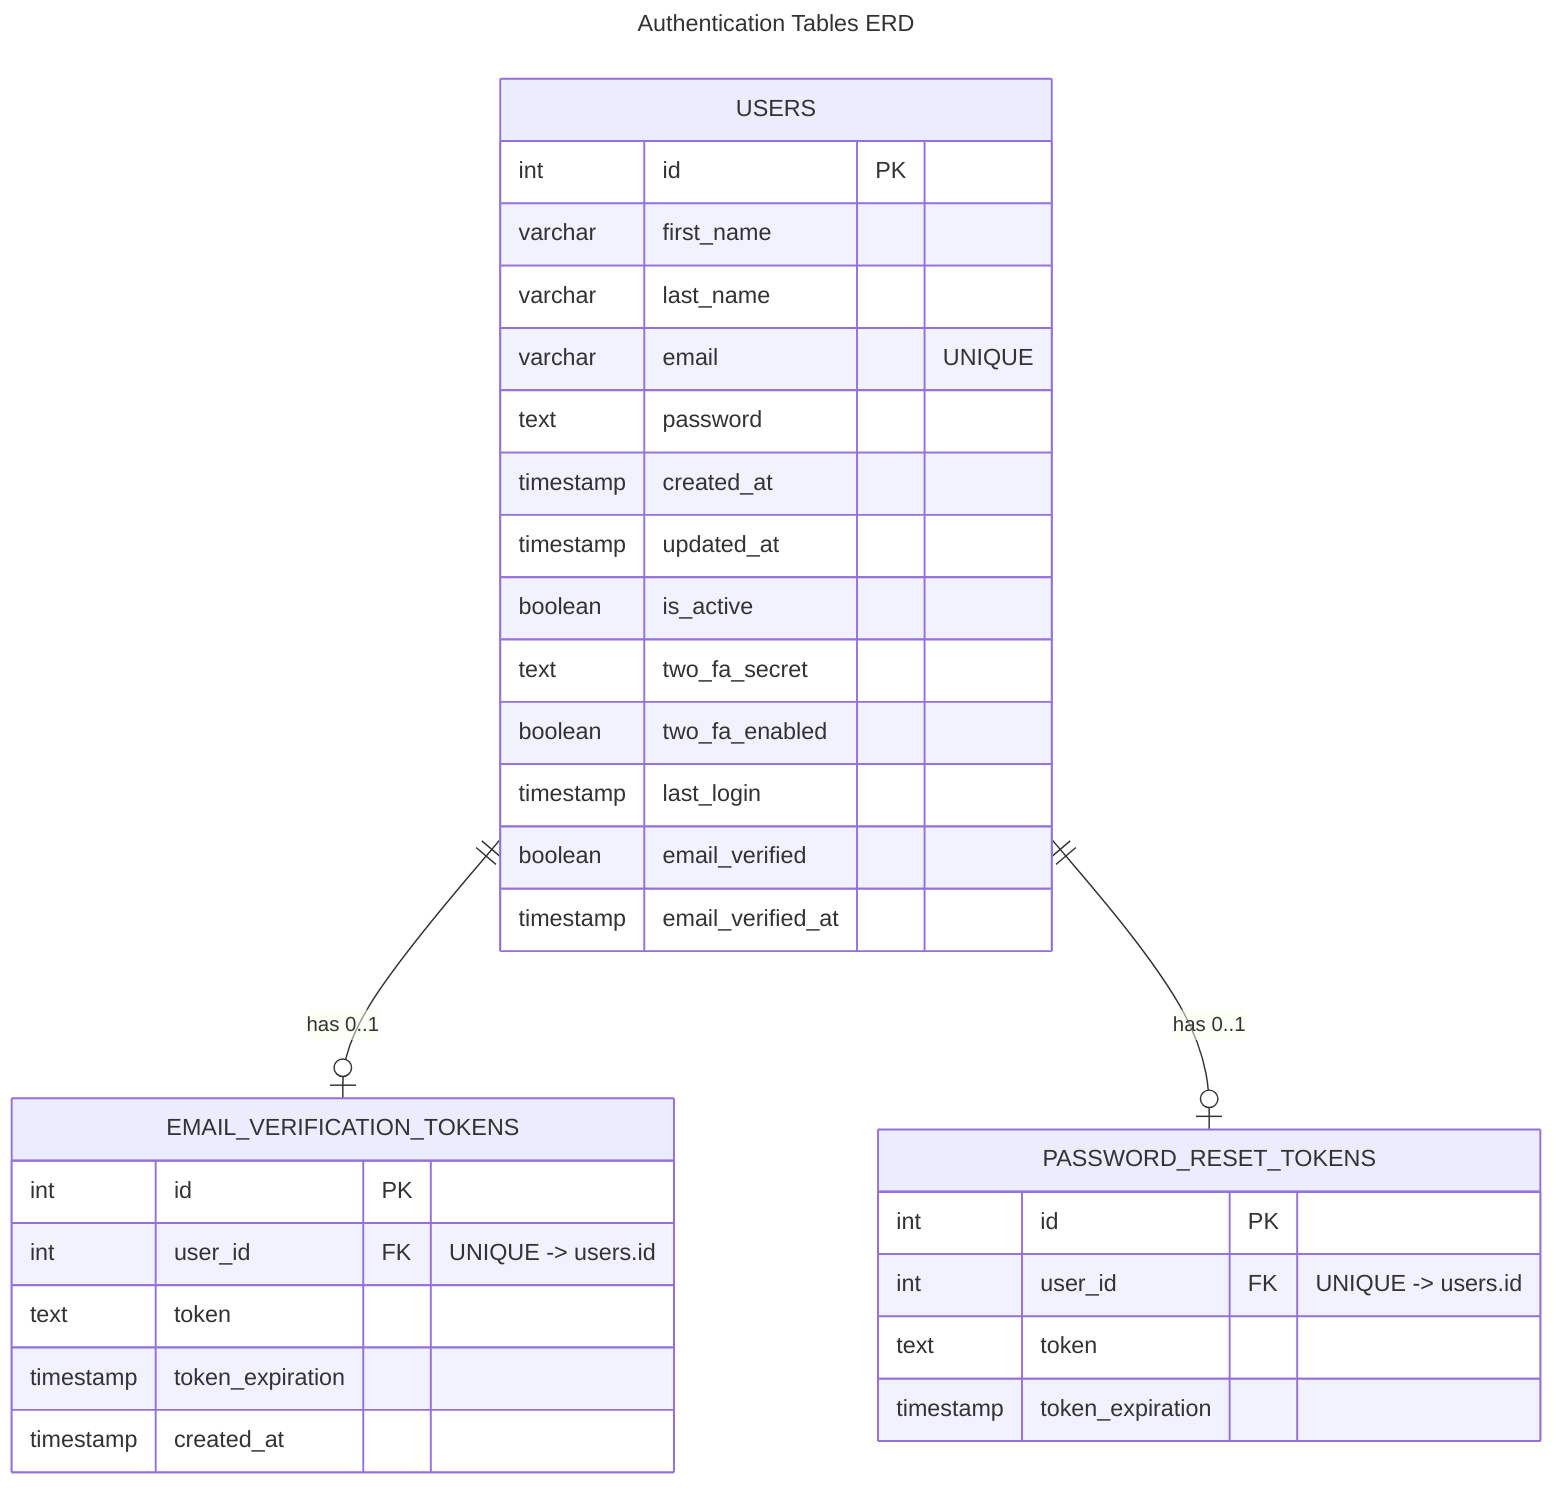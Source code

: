 ---
title: Authentication Tables ERD
---

erDiagram
  USERS ||--o| EMAIL_VERIFICATION_TOKENS : "has 0..1"
  USERS ||--o| PASSWORD_RESET_TOKENS     : "has 0..1"

  USERS {
    int      id PK
    varchar  first_name
    varchar  last_name
    varchar  email  "UNIQUE"
    text     password
    timestamp created_at
    timestamp updated_at
    boolean  is_active
    text     two_fa_secret
    boolean  two_fa_enabled
    timestamp last_login
    boolean  email_verified
    timestamp email_verified_at
  }

  EMAIL_VERIFICATION_TOKENS {
    int       id PK
    int       user_id FK "UNIQUE -> users.id"
    text      token
    timestamp token_expiration
    timestamp created_at
  }

  PASSWORD_RESET_TOKENS {
    int       id PK 
    int       user_id FK "UNIQUE -> users.id"
    text      token
    timestamp token_expiration
  }